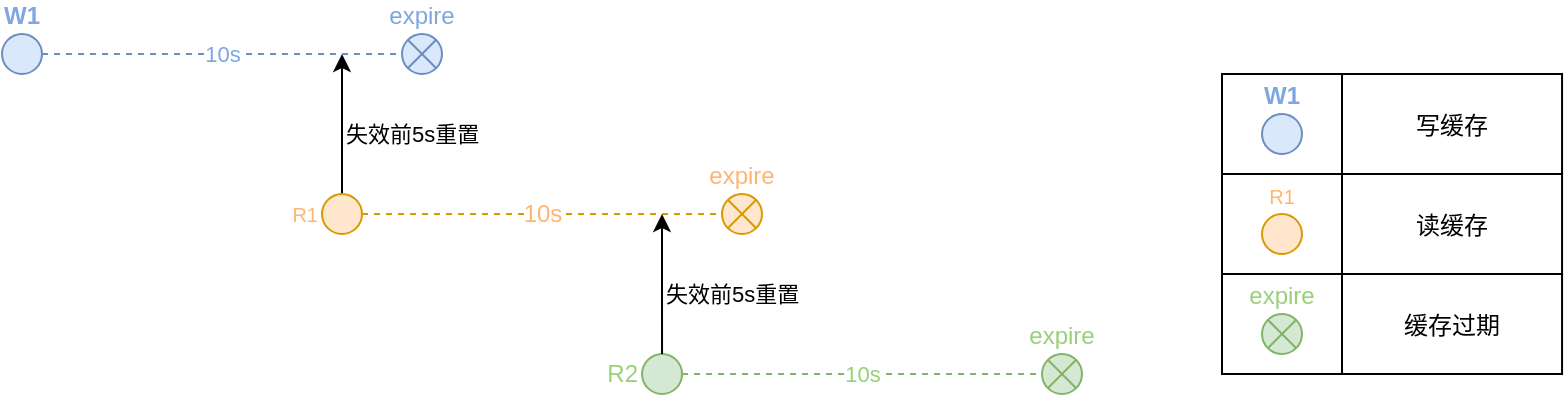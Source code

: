 <mxfile version="17.1.2" type="github">
  <diagram name="Page-1" id="bd83a815-5ea8-2e97-e5ec-87c9f400f2fa">
    <mxGraphModel dx="948" dy="529" grid="1" gridSize="10" guides="1" tooltips="1" connect="1" arrows="1" fold="1" page="1" pageScale="1.5" pageWidth="1169" pageHeight="826" background="none" math="0" shadow="0">
      <root>
        <mxCell id="0" style=";html=1;" />
        <mxCell id="1" style=";html=1;" parent="0" />
        <mxCell id="F4GWBupZAmnBH1ptHHpH-3" value="" style="whiteSpace=wrap;html=1;rounded=0;shadow=0;strokeWidth=1;fontSize=14" parent="1" vertex="1">
          <mxGeometry x="640" y="190" width="60" height="50" as="geometry" />
        </mxCell>
        <mxCell id="F4GWBupZAmnBH1ptHHpH-4" value="&lt;span style=&quot;font-size: 12px&quot;&gt;缓存过期&lt;/span&gt;" style="whiteSpace=wrap;html=1;rounded=0;shadow=0;strokeWidth=1;fontSize=14" parent="1" vertex="1">
          <mxGeometry x="700" y="190" width="110.03" height="50" as="geometry" />
        </mxCell>
        <mxCell id="F4GWBupZAmnBH1ptHHpH-5" value="" style="whiteSpace=wrap;html=1;rounded=0;shadow=0;strokeWidth=1;fontSize=14" parent="1" vertex="1">
          <mxGeometry x="640" y="140" width="60" height="50" as="geometry" />
        </mxCell>
        <mxCell id="F4GWBupZAmnBH1ptHHpH-6" value="&lt;span style=&quot;font-size: 12px&quot;&gt;读缓存&lt;/span&gt;" style="whiteSpace=wrap;html=1;rounded=0;shadow=0;strokeWidth=1;fontSize=14" parent="1" vertex="1">
          <mxGeometry x="700" y="140" width="110.03" height="50" as="geometry" />
        </mxCell>
        <mxCell id="F4GWBupZAmnBH1ptHHpH-7" value="" style="whiteSpace=wrap;html=1;rounded=0;shadow=0;strokeWidth=1;fontSize=14" parent="1" vertex="1">
          <mxGeometry x="640" y="90" width="60" height="50" as="geometry" />
        </mxCell>
        <mxCell id="F4GWBupZAmnBH1ptHHpH-8" value="&lt;span style=&quot;font-size: 12px&quot;&gt;写缓存&lt;/span&gt;" style="whiteSpace=wrap;html=1;rounded=0;shadow=0;strokeWidth=1;fontSize=14" parent="1" vertex="1">
          <mxGeometry x="700" y="90" width="110.03" height="50" as="geometry" />
        </mxCell>
        <mxCell id="F4GWBupZAmnBH1ptHHpH-10" value="W1" style="ellipse;whiteSpace=wrap;html=1;aspect=fixed;fillColor=#dae8fc;strokeColor=#6c8ebf;fontStyle=1;labelPosition=center;verticalLabelPosition=top;align=center;verticalAlign=bottom;fontColor=#7EA6E0;" parent="1" vertex="1">
          <mxGeometry x="30" y="70" width="20" height="20" as="geometry" />
        </mxCell>
        <mxCell id="F4GWBupZAmnBH1ptHHpH-11" value="R2" style="ellipse;whiteSpace=wrap;html=1;aspect=fixed;fillColor=#d5e8d4;strokeColor=#82b366;labelPosition=left;verticalLabelPosition=middle;align=right;verticalAlign=middle;fontColor=#97D077;" parent="1" vertex="1">
          <mxGeometry x="350.03" y="230" width="20" height="20" as="geometry" />
        </mxCell>
        <mxCell id="ReeqnjHQ_uF5xdGVmOLj-5" value="" style="edgeStyle=orthogonalEdgeStyle;rounded=0;orthogonalLoop=1;jettySize=auto;html=1;" edge="1" parent="1" source="F4GWBupZAmnBH1ptHHpH-14">
          <mxGeometry relative="1" as="geometry">
            <mxPoint x="200" y="80" as="targetPoint" />
          </mxGeometry>
        </mxCell>
        <mxCell id="ReeqnjHQ_uF5xdGVmOLj-6" value="失效前5s重置" style="edgeLabel;html=1;align=left;verticalAlign=middle;resizable=0;points=[];labelPosition=right;verticalLabelPosition=middle;" vertex="1" connectable="0" parent="ReeqnjHQ_uF5xdGVmOLj-5">
          <mxGeometry x="-0.278" y="-1" relative="1" as="geometry">
            <mxPoint x="-1" y="-5" as="offset" />
          </mxGeometry>
        </mxCell>
        <mxCell id="F4GWBupZAmnBH1ptHHpH-14" value="R1" style="ellipse;whiteSpace=wrap;html=1;aspect=fixed;fontSize=10;labelPosition=left;verticalLabelPosition=middle;align=right;verticalAlign=middle;fillColor=#ffe6cc;strokeColor=#d79b00;fontColor=#FFB570;" parent="1" vertex="1">
          <mxGeometry x="190.0" y="150" width="20" height="20" as="geometry" />
        </mxCell>
        <mxCell id="F4GWBupZAmnBH1ptHHpH-17" value="expire" style="shape=sumEllipse;perimeter=ellipsePerimeter;whiteSpace=wrap;html=1;backgroundOutline=1;labelPosition=center;verticalLabelPosition=top;align=center;verticalAlign=bottom;fillColor=#dae8fc;strokeColor=#6c8ebf;fontColor=#7EA6E0;" parent="1" vertex="1">
          <mxGeometry x="230.0" y="70" width="20" height="20" as="geometry" />
        </mxCell>
        <mxCell id="F4GWBupZAmnBH1ptHHpH-18" value="" style="endArrow=none;dashed=1;html=1;fillColor=#dae8fc;strokeColor=#6c8ebf;labelPosition=center;verticalLabelPosition=top;align=center;verticalAlign=bottom;fontSize=6;startArrow=none;exitX=1;exitY=0.5;exitDx=0;exitDy=0;" parent="1" source="F4GWBupZAmnBH1ptHHpH-10" target="F4GWBupZAmnBH1ptHHpH-17" edge="1">
          <mxGeometry width="50" height="50" relative="1" as="geometry">
            <mxPoint x="109" y="80" as="sourcePoint" />
            <mxPoint x="640" y="80" as="targetPoint" />
            <Array as="points" />
          </mxGeometry>
        </mxCell>
        <mxCell id="ReeqnjHQ_uF5xdGVmOLj-1" value="10s" style="edgeLabel;html=1;align=center;verticalAlign=middle;resizable=0;points=[];fontColor=#7EA6E0;" vertex="1" connectable="0" parent="F4GWBupZAmnBH1ptHHpH-18">
          <mxGeometry x="0.122" relative="1" as="geometry">
            <mxPoint x="-11" as="offset" />
          </mxGeometry>
        </mxCell>
        <mxCell id="F4GWBupZAmnBH1ptHHpH-20" value="10s" style="edgeStyle=orthogonalEdgeStyle;rounded=1;orthogonalLoop=1;jettySize=auto;html=1;dashed=1;endArrow=none;endFill=0;fillColor=#d5e8d4;strokeColor=#82b366;startArrow=none;exitX=1;exitY=0.5;exitDx=0;exitDy=0;fontColor=#97D077;" parent="1" source="F4GWBupZAmnBH1ptHHpH-11" target="F4GWBupZAmnBH1ptHHpH-24" edge="1">
          <mxGeometry relative="1" as="geometry">
            <mxPoint x="430" y="220" as="targetPoint" />
            <mxPoint x="374.03" y="230" as="sourcePoint" />
            <Array as="points">
              <mxPoint x="410.03" y="240" />
              <mxPoint x="410.03" y="240" />
            </Array>
          </mxGeometry>
        </mxCell>
        <mxCell id="F4GWBupZAmnBH1ptHHpH-24" value="expire" style="shape=sumEllipse;perimeter=ellipsePerimeter;whiteSpace=wrap;html=1;backgroundOutline=1;labelPosition=center;verticalLabelPosition=top;align=center;verticalAlign=bottom;fillColor=#d5e8d4;strokeColor=#82b366;fontColor=#97D077;" parent="1" vertex="1">
          <mxGeometry x="550" y="230" width="20" height="20" as="geometry" />
        </mxCell>
        <mxCell id="F4GWBupZAmnBH1ptHHpH-28" value="W1" style="ellipse;whiteSpace=wrap;html=1;aspect=fixed;fillColor=#dae8fc;strokeColor=#6c8ebf;fontStyle=1;labelPosition=center;verticalLabelPosition=top;align=center;verticalAlign=bottom;fontColor=#7EA6E0;" parent="1" vertex="1">
          <mxGeometry x="660" y="110" width="20" height="20" as="geometry" />
        </mxCell>
        <mxCell id="F4GWBupZAmnBH1ptHHpH-29" value="R1" style="ellipse;whiteSpace=wrap;html=1;aspect=fixed;fontSize=10;labelPosition=center;verticalLabelPosition=top;align=center;verticalAlign=bottom;fillColor=#ffe6cc;strokeColor=#d79b00;fontColor=#FFB570;" parent="1" vertex="1">
          <mxGeometry x="660" y="160" width="20" height="20" as="geometry" />
        </mxCell>
        <mxCell id="F4GWBupZAmnBH1ptHHpH-30" value="expire" style="shape=sumEllipse;perimeter=ellipsePerimeter;whiteSpace=wrap;html=1;backgroundOutline=1;labelPosition=center;verticalLabelPosition=top;align=center;verticalAlign=bottom;fillColor=#d5e8d4;strokeColor=#82b366;fontColor=#97D077;" parent="1" vertex="1">
          <mxGeometry x="660" y="210" width="20" height="20" as="geometry" />
        </mxCell>
        <mxCell id="ReeqnjHQ_uF5xdGVmOLj-2" value="expire" style="shape=sumEllipse;perimeter=ellipsePerimeter;whiteSpace=wrap;html=1;backgroundOutline=1;labelPosition=center;verticalLabelPosition=top;align=center;verticalAlign=bottom;fillColor=#ffe6cc;strokeColor=#d79b00;fontColor=#FFB570;" vertex="1" parent="1">
          <mxGeometry x="390" y="150" width="20" height="20" as="geometry" />
        </mxCell>
        <mxCell id="ReeqnjHQ_uF5xdGVmOLj-3" value="10s" style="edgeStyle=orthogonalEdgeStyle;rounded=1;orthogonalLoop=1;jettySize=auto;html=1;dashed=1;endArrow=none;endFill=0;fontSize=12;fontColor=#FFB570;fillColor=#ffe6cc;strokeColor=#d79b00;startArrow=none;exitX=1;exitY=0.5;exitDx=0;exitDy=0;" edge="1" parent="1" source="F4GWBupZAmnBH1ptHHpH-14" target="ReeqnjHQ_uF5xdGVmOLj-2">
          <mxGeometry relative="1" as="geometry">
            <mxPoint x="269" y="160" as="sourcePoint" />
            <mxPoint x="340" y="110" as="targetPoint" />
            <Array as="points" />
          </mxGeometry>
        </mxCell>
        <mxCell id="ReeqnjHQ_uF5xdGVmOLj-14" value="" style="edgeStyle=orthogonalEdgeStyle;rounded=0;orthogonalLoop=1;jettySize=auto;html=1;exitX=0.5;exitY=0;exitDx=0;exitDy=0;" edge="1" parent="1" source="F4GWBupZAmnBH1ptHHpH-11">
          <mxGeometry relative="1" as="geometry">
            <mxPoint x="370.03" y="230" as="sourcePoint" />
            <mxPoint x="360" y="160" as="targetPoint" />
          </mxGeometry>
        </mxCell>
        <mxCell id="ReeqnjHQ_uF5xdGVmOLj-15" value="失效前5s重置" style="edgeLabel;html=1;align=left;verticalAlign=middle;resizable=0;points=[];labelPosition=right;verticalLabelPosition=middle;" vertex="1" connectable="0" parent="ReeqnjHQ_uF5xdGVmOLj-14">
          <mxGeometry x="-0.278" y="-1" relative="1" as="geometry">
            <mxPoint x="-1" y="-5" as="offset" />
          </mxGeometry>
        </mxCell>
      </root>
    </mxGraphModel>
  </diagram>
</mxfile>
